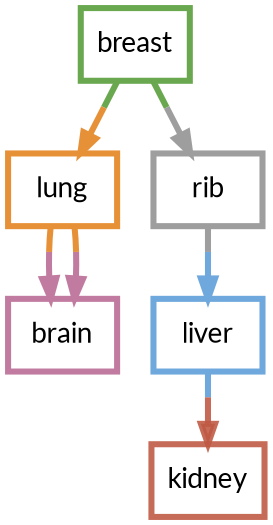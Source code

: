 digraph  {
dpi=600;size=3.5;
breast [color="#6aa84f", fillcolor=white, fontname=Lato, penwidth="3.0", shape=box];
brain [color="#c27ba0", fillcolor=white, fontname=Lato, penwidth="3.0", shape=box];
kidney [color="#be5742e1", fillcolor=white, fontname=Lato, penwidth="3.0", shape=box];
liver [color="#6fa8dc", fillcolor=white, fontname=Lato, penwidth="3.0", shape=box];
lung [color="#e69138", fillcolor=white, fontname=Lato, penwidth="3.0", shape=box];
rib [color="#9e9e9e", fillcolor=white, fontname=Lato, penwidth="3.0", shape=box];
breast -> lung  [color="#6aa84f;0.5:#e69138", key=0, penwidth=3];
breast -> rib  [color="#6aa84f;0.5:#9e9e9e", key=0, penwidth=3];
liver -> kidney  [color="#6fa8dc;0.5:#be5742e1", key=0, penwidth=3];
lung -> brain  [color="#e69138;0.5:#c27ba0", key=0, penwidth=3];
lung -> brain  [color="#e69138;0.5:#c27ba0", key=1, penwidth=3];
rib -> liver  [color="#9e9e9e;0.5:#6fa8dc", key=0, penwidth=3];
}
